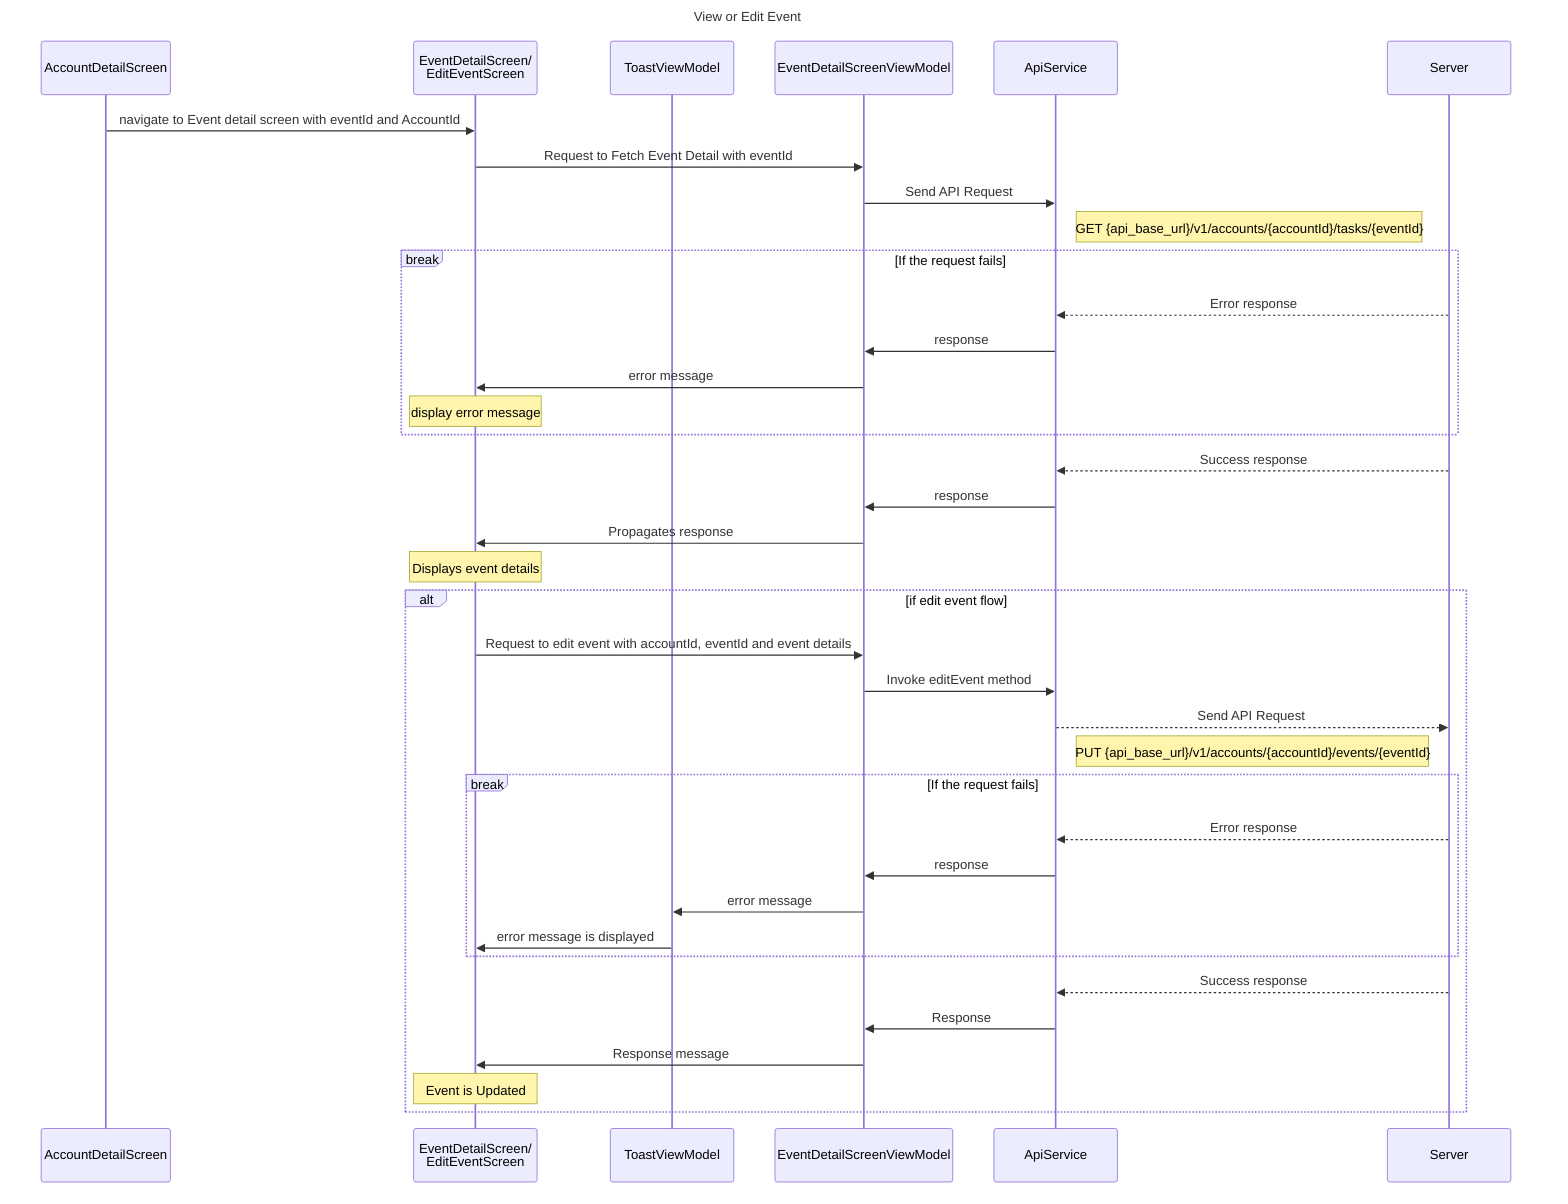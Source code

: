 sequenceDiagram
    title View or Edit Event

    participant ADS as AccountDetailScreen
    participant EDS as EventDetailScreen/<br>EditEventScreen
    participant TVM as ToastViewModel
    participant EDSVM as EventDetailScreenViewModel
    participant AS as ApiService
    participant S as Server


    ADS ->> EDS: navigate to Event detail screen with eventId and AccountId
    EDS ->> EDSVM: Request to Fetch Event Detail with eventId
    EDSVM ->> AS: Send API Request
    note right of AS: GET {api_base_url}/v1/accounts/{accountId}/tasks/{eventId}

    break If the request fails
        S-->>AS: Error response
        AS->>EDSVM: response
        EDSVM->>EDS: error message
        note over EDS: display error message
    end

    S-->>AS: Success response
    AS->>EDSVM: response
    EDSVM->>EDS: Propagates response
    note over EDS: Displays event details
    
    alt if edit event flow
        EDS->>EDSVM: Request to edit event with accountId, eventId and event details
        EDSVM->>AS: Invoke editEvent method
        AS-->>S: Send API Request
        note right of AS: PUT {api_base_url}/v1/accounts/{accountId}/events/{eventId}

        break If the request fails
            S-->>AS: Error response
            AS->>EDSVM: response
            EDSVM->>TVM: error message
            TVM->>EDS: error message is displayed
        end

        S-->>AS: Success response
        AS->>EDSVM: Response
        EDSVM->>EDS: Response message
        note over EDS: Event is Updated
    end